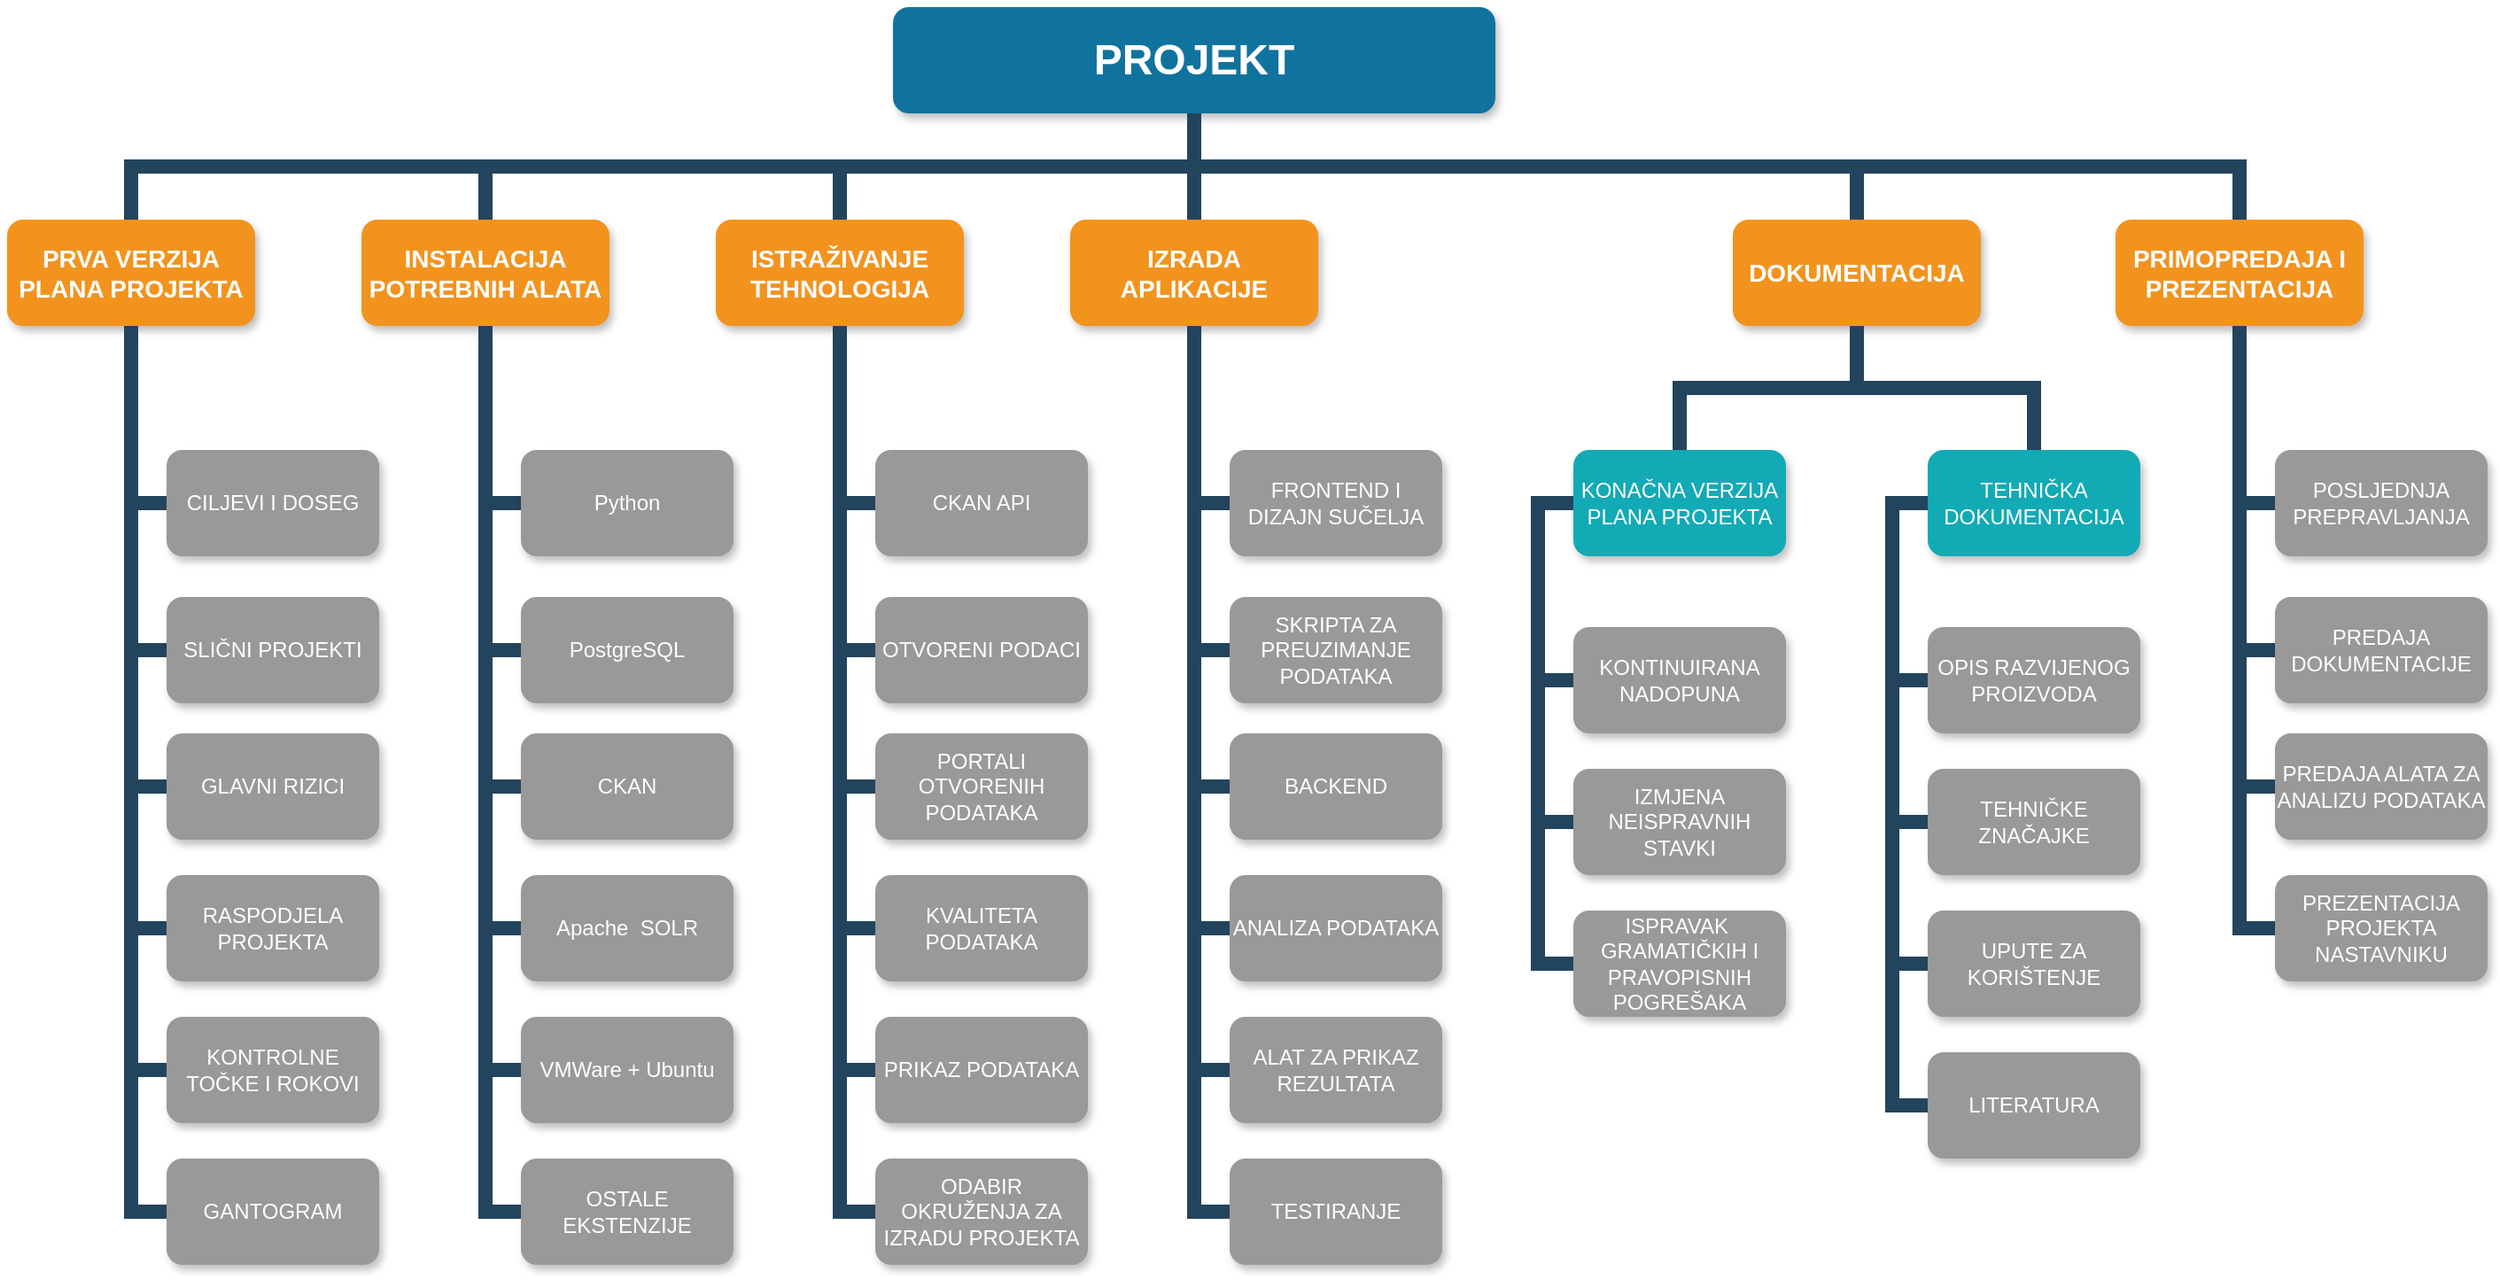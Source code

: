 <mxfile version="13.9.1" type="device"><diagram name="Page-1" id="64c3da0e-402f-94eb-ee01-a36477274f13"><mxGraphModel dx="1563" dy="702" grid="1" gridSize="10" guides="1" tooltips="1" connect="1" arrows="1" fold="1" page="1" pageScale="1" pageWidth="1169" pageHeight="826" background="#ffffff" math="0" shadow="0"><root><mxCell id="0"/><mxCell id="1" parent="0"/><mxCell id="2" value="PROJEKT" style="whiteSpace=wrap;rounded=1;shadow=1;fillColor=#10739E;strokeColor=none;fontColor=#FFFFFF;fontStyle=1;fontSize=24" parent="1" vertex="1"><mxGeometry x="590" y="40" width="340" height="60" as="geometry"/></mxCell><mxCell id="3" value="PRVA VERZIJA PLANA PROJEKTA" style="whiteSpace=wrap;rounded=1;fillColor=#F2931E;strokeColor=none;shadow=1;fontColor=#FFFFFF;fontStyle=1;fontSize=14" parent="1" vertex="1"><mxGeometry x="90" y="160.0" width="140" height="60" as="geometry"/></mxCell><mxCell id="4" value="INSTALACIJA POTREBNIH ALATA" style="whiteSpace=wrap;rounded=1;fillColor=#F2931E;strokeColor=none;shadow=1;fontColor=#FFFFFF;fontStyle=1;fontSize=14" parent="1" vertex="1"><mxGeometry x="290" y="160.0" width="140" height="60" as="geometry"/></mxCell><mxCell id="5" value="PRIMOPREDAJA I PREZENTACIJA" style="whiteSpace=wrap;rounded=1;fillColor=#F2931E;strokeColor=none;shadow=1;fontColor=#FFFFFF;fontStyle=1;fontSize=14" parent="1" vertex="1"><mxGeometry x="1280" y="160.0" width="140" height="60" as="geometry"/></mxCell><mxCell id="6" value="ISTRAŽIVANJE TEHNOLOGIJA" style="whiteSpace=wrap;rounded=1;fillColor=#F2931E;strokeColor=none;shadow=1;fontColor=#FFFFFF;fontStyle=1;fontSize=14" parent="1" vertex="1"><mxGeometry x="490" y="160.0" width="140" height="60" as="geometry"/></mxCell><mxCell id="7" value="IZRADA APLIKACIJE" style="whiteSpace=wrap;rounded=1;fillColor=#F2931E;strokeColor=none;shadow=1;fontColor=#FFFFFF;fontStyle=1;fontSize=14" parent="1" vertex="1"><mxGeometry x="690" y="160.0" width="140" height="60" as="geometry"/></mxCell><mxCell id="8" value="DOKUMENTACIJA" style="whiteSpace=wrap;rounded=1;fillColor=#F2931E;strokeColor=none;shadow=1;fontColor=#FFFFFF;fontStyle=1;fontSize=14" parent="1" vertex="1"><mxGeometry x="1064" y="160.0" width="140" height="60" as="geometry"/></mxCell><mxCell id="23" value="CILJEVI I DOSEG" style="whiteSpace=wrap;rounded=1;fillColor=#999999;strokeColor=none;shadow=1;fontColor=#FFFFFF;fontStyle=0" parent="1" vertex="1"><mxGeometry x="180" y="290.0" width="120" height="60" as="geometry"/></mxCell><mxCell id="24" value="GLAVNI RIZICI" style="whiteSpace=wrap;rounded=1;fillColor=#999999;strokeColor=none;shadow=1;fontColor=#FFFFFF;fontStyle=0" parent="1" vertex="1"><mxGeometry x="180.0" y="450.0" width="120" height="60" as="geometry"/></mxCell><mxCell id="25" value="RASPODJELA PROJEKTA" style="whiteSpace=wrap;rounded=1;fillColor=#999999;strokeColor=none;shadow=1;fontColor=#FFFFFF;fontStyle=0" parent="1" vertex="1"><mxGeometry x="180" y="530.0" width="120" height="60" as="geometry"/></mxCell><mxCell id="26" value="KONTROLNE TOČKE I ROKOVI" style="whiteSpace=wrap;rounded=1;fillColor=#999999;strokeColor=none;shadow=1;fontColor=#FFFFFF;fontStyle=0" parent="1" vertex="1"><mxGeometry x="180.0" y="610.0" width="120" height="60" as="geometry"/></mxCell><mxCell id="27" value="GANTOGRAM" style="whiteSpace=wrap;rounded=1;fillColor=#999999;strokeColor=none;shadow=1;fontColor=#FFFFFF;fontStyle=0" parent="1" vertex="1"><mxGeometry x="180.0" y="690.0" width="120" height="60" as="geometry"/></mxCell><mxCell id="50" value="PostgreSQL" style="whiteSpace=wrap;rounded=1;fillColor=#999999;strokeColor=none;shadow=1;fontColor=#FFFFFF;fontStyle=0" parent="1" vertex="1"><mxGeometry x="380.0" y="373.0" width="120" height="60" as="geometry"/></mxCell><mxCell id="51" value="CKAN" style="whiteSpace=wrap;rounded=1;fillColor=#999999;strokeColor=none;shadow=1;fontColor=#FFFFFF;fontStyle=0" parent="1" vertex="1"><mxGeometry x="380.0" y="450.0" width="120" height="60" as="geometry"/></mxCell><mxCell id="52" value="Apache  SOLR" style="whiteSpace=wrap;rounded=1;fillColor=#999999;strokeColor=none;shadow=1;fontColor=#FFFFFF;fontStyle=0" parent="1" vertex="1"><mxGeometry x="380.0" y="530.0" width="120" height="60" as="geometry"/></mxCell><mxCell id="53" value="VMWare + Ubuntu" style="whiteSpace=wrap;rounded=1;fillColor=#999999;strokeColor=none;shadow=1;fontColor=#FFFFFF;fontStyle=0" parent="1" vertex="1"><mxGeometry x="380.0" y="610.0" width="120" height="60" as="geometry"/></mxCell><mxCell id="54" value="OSTALE EKSTENZIJE" style="whiteSpace=wrap;rounded=1;fillColor=#999999;strokeColor=none;shadow=1;fontColor=#FFFFFF;fontStyle=0" parent="1" vertex="1"><mxGeometry x="380.0" y="690.0" width="120" height="60" as="geometry"/></mxCell><mxCell id="105" value="" style="edgeStyle=elbowEdgeStyle;elbow=horizontal;rounded=0;fontColor=#000000;endArrow=none;endFill=0;strokeWidth=8;strokeColor=#23445D;" parent="1" target="23" edge="1"><mxGeometry width="100" height="100" relative="1" as="geometry"><mxPoint x="180" y="320" as="sourcePoint"/><mxPoint x="220" y="370" as="targetPoint"/><Array as="points"><mxPoint x="160" y="370"/></Array></mxGeometry></mxCell><mxCell id="106" value="" style="edgeStyle=elbowEdgeStyle;elbow=horizontal;rounded=0;fontColor=#000000;endArrow=none;endFill=0;strokeWidth=8;strokeColor=#23445D;" parent="1" target="24" edge="1"><mxGeometry width="100" height="100" relative="1" as="geometry"><mxPoint x="180" y="320" as="sourcePoint"/><mxPoint x="190" y="430" as="targetPoint"/><Array as="points"><mxPoint x="160" y="390"/></Array></mxGeometry></mxCell><mxCell id="107" value="" style="edgeStyle=elbowEdgeStyle;elbow=horizontal;rounded=0;fontColor=#000000;endArrow=none;endFill=0;strokeWidth=8;strokeColor=#23445D;" parent="1" target="27" edge="1"><mxGeometry width="100" height="100" relative="1" as="geometry"><mxPoint x="180" y="320" as="sourcePoint"/><mxPoint x="190" y="430" as="targetPoint"/><Array as="points"><mxPoint x="160" y="530"/></Array></mxGeometry></mxCell><mxCell id="109" value="" style="edgeStyle=elbowEdgeStyle;elbow=horizontal;rounded=0;fontColor=#000000;endArrow=none;endFill=0;strokeWidth=8;strokeColor=#23445D;exitX=0;exitY=0.5;exitDx=0;exitDy=0;" parent="1" source="66YiH5YlBGck5FMbQTw8-235" target="26" edge="1"><mxGeometry width="100" height="100" relative="1" as="geometry"><mxPoint x="180" y="410" as="sourcePoint"/><mxPoint x="210" y="450" as="targetPoint"/><Array as="points"><mxPoint x="160" y="400"/></Array></mxGeometry></mxCell><mxCell id="110" value="" style="edgeStyle=elbowEdgeStyle;elbow=horizontal;rounded=0;fontColor=#000000;endArrow=none;endFill=0;strokeWidth=8;strokeColor=#23445D;" parent="1" source="3" target="25" edge="1"><mxGeometry width="100" height="100" relative="1" as="geometry"><mxPoint x="180" y="320" as="sourcePoint"/><mxPoint x="220" y="460" as="targetPoint"/><Array as="points"><mxPoint x="160" y="420"/></Array></mxGeometry></mxCell><mxCell id="123" value="" style="edgeStyle=elbowEdgeStyle;elbow=horizontal;rounded=0;fontColor=#000000;endArrow=none;endFill=0;strokeWidth=8;strokeColor=#23445D;" parent="1" target="50" edge="1"><mxGeometry width="100" height="100" relative="1" as="geometry"><mxPoint x="380" y="320" as="sourcePoint"/><mxPoint x="360.0" y="420" as="targetPoint"/><Array as="points"><mxPoint x="360" y="370"/></Array></mxGeometry></mxCell><mxCell id="124" value="" style="edgeStyle=elbowEdgeStyle;elbow=horizontal;rounded=0;fontColor=#000000;endArrow=none;endFill=0;strokeWidth=8;strokeColor=#23445D;" parent="1" target="51" edge="1"><mxGeometry width="100" height="100" relative="1" as="geometry"><mxPoint x="380" y="320" as="sourcePoint"/><mxPoint x="360.0" y="500" as="targetPoint"/><Array as="points"><mxPoint x="360" y="410"/></Array></mxGeometry></mxCell><mxCell id="125" value="" style="edgeStyle=elbowEdgeStyle;elbow=horizontal;rounded=0;fontColor=#000000;endArrow=none;endFill=0;strokeWidth=8;strokeColor=#23445D;" parent="1" target="54" edge="1"><mxGeometry width="100" height="100" relative="1" as="geometry"><mxPoint x="380" y="320" as="sourcePoint"/><mxPoint x="360" y="740" as="targetPoint"/><Array as="points"><mxPoint x="360" y="530"/></Array></mxGeometry></mxCell><mxCell id="126" value="" style="edgeStyle=elbowEdgeStyle;elbow=horizontal;rounded=0;fontColor=#000000;endArrow=none;endFill=0;strokeWidth=8;strokeColor=#23445D;exitX=0;exitY=0.5;exitDx=0;exitDy=0;" parent="1" source="66YiH5YlBGck5FMbQTw8-236" target="53" edge="1"><mxGeometry width="100" height="100" relative="1" as="geometry"><mxPoint x="380" y="320" as="sourcePoint"/><mxPoint x="360" y="660" as="targetPoint"/><Array as="points"><mxPoint x="360" y="490"/></Array></mxGeometry></mxCell><mxCell id="127" value="" style="edgeStyle=elbowEdgeStyle;elbow=horizontal;rounded=0;fontColor=#000000;endArrow=none;endFill=0;strokeWidth=8;strokeColor=#23445D;exitX=0.5;exitY=1;exitDx=0;exitDy=0;" parent="1" source="4" target="52" edge="1"><mxGeometry width="100" height="100" relative="1" as="geometry"><mxPoint x="380" y="320" as="sourcePoint"/><mxPoint x="360.0" y="580" as="targetPoint"/><Array as="points"><mxPoint x="360" y="460"/></Array></mxGeometry></mxCell><mxCell id="140" value="OTVORENI PODACI" style="whiteSpace=wrap;rounded=1;fillColor=#999999;strokeColor=none;shadow=1;fontColor=#FFFFFF;fontStyle=0" parent="1" vertex="1"><mxGeometry x="580.0" y="373.0" width="120" height="60" as="geometry"/></mxCell><mxCell id="141" value="PORTALI OTVORENIH PODATAKA" style="whiteSpace=wrap;rounded=1;fillColor=#999999;strokeColor=none;shadow=1;fontColor=#FFFFFF;fontStyle=0" parent="1" vertex="1"><mxGeometry x="580.0" y="450.0" width="120" height="60" as="geometry"/></mxCell><mxCell id="142" value="KVALITETA PODATAKA" style="whiteSpace=wrap;rounded=1;fillColor=#999999;strokeColor=none;shadow=1;fontColor=#FFFFFF;fontStyle=0" parent="1" vertex="1"><mxGeometry x="580.0" y="530.0" width="120" height="60" as="geometry"/></mxCell><mxCell id="143" value="PRIKAZ PODATAKA" style="whiteSpace=wrap;rounded=1;fillColor=#999999;strokeColor=none;shadow=1;fontColor=#FFFFFF;fontStyle=0" parent="1" vertex="1"><mxGeometry x="580.0" y="610.0" width="120" height="60" as="geometry"/></mxCell><mxCell id="144" value="ODABIR OKRUŽENJA ZA IZRADU PROJEKTA" style="whiteSpace=wrap;rounded=1;fillColor=#999999;strokeColor=none;shadow=1;fontColor=#FFFFFF;fontStyle=0" parent="1" vertex="1"><mxGeometry x="580.0" y="690.0" width="120" height="60" as="geometry"/></mxCell><mxCell id="151" value="" style="edgeStyle=elbowEdgeStyle;elbow=horizontal;rounded=0;fontColor=#000000;endArrow=none;endFill=0;strokeWidth=8;strokeColor=#23445D;entryX=0;entryY=0.5;entryDx=0;entryDy=0;exitX=0.5;exitY=1;exitDx=0;exitDy=0;" parent="1" source="6" target="144" edge="1"><mxGeometry width="100" height="100" relative="1" as="geometry"><mxPoint x="580" y="320" as="sourcePoint"/><mxPoint x="560.0" y="500" as="targetPoint"/><Array as="points"><mxPoint x="560" y="410"/><mxPoint x="560" y="210"/><mxPoint x="560" y="410"/></Array></mxGeometry></mxCell><mxCell id="162" value="SKRIPTA ZA PREUZIMANJE PODATAKA" style="whiteSpace=wrap;rounded=1;fillColor=#999999;strokeColor=none;shadow=1;fontColor=#FFFFFF;fontStyle=0" parent="1" vertex="1"><mxGeometry x="780.0" y="373.0" width="120" height="60" as="geometry"/></mxCell><mxCell id="163" value="BACKEND" style="whiteSpace=wrap;rounded=1;fillColor=#999999;strokeColor=none;shadow=1;fontColor=#FFFFFF;fontStyle=0" parent="1" vertex="1"><mxGeometry x="780.0" y="450.0" width="120" height="60" as="geometry"/></mxCell><mxCell id="164" value="ANALIZA PODATAKA" style="whiteSpace=wrap;rounded=1;fillColor=#999999;strokeColor=none;shadow=1;fontColor=#FFFFFF;fontStyle=0" parent="1" vertex="1"><mxGeometry x="780.0" y="530.0" width="120" height="60" as="geometry"/></mxCell><mxCell id="165" value="ALAT ZA PRIKAZ REZULTATA" style="whiteSpace=wrap;rounded=1;fillColor=#999999;strokeColor=none;shadow=1;fontColor=#FFFFFF;fontStyle=0" parent="1" vertex="1"><mxGeometry x="780.0" y="610.0" width="120" height="60" as="geometry"/></mxCell><mxCell id="166" value="TESTIRANJE" style="whiteSpace=wrap;rounded=1;fillColor=#999999;strokeColor=none;shadow=1;fontColor=#FFFFFF;fontStyle=0" parent="1" vertex="1"><mxGeometry x="780.0" y="690.0" width="120" height="60" as="geometry"/></mxCell><mxCell id="173" value="" style="edgeStyle=elbowEdgeStyle;elbow=horizontal;rounded=0;fontColor=#000000;endArrow=none;endFill=0;strokeWidth=8;strokeColor=#23445D;" parent="1" target="163" edge="1"><mxGeometry width="100" height="100" relative="1" as="geometry"><mxPoint x="760" y="310" as="sourcePoint"/><mxPoint x="760.0" y="490.0" as="targetPoint"/><Array as="points"><mxPoint x="760" y="400.0"/></Array></mxGeometry></mxCell><mxCell id="174" value="" style="edgeStyle=elbowEdgeStyle;elbow=horizontal;rounded=0;fontColor=#000000;endArrow=none;endFill=0;strokeWidth=8;strokeColor=#23445D;" parent="1" target="166" edge="1"><mxGeometry width="100" height="100" relative="1" as="geometry"><mxPoint x="760" y="310" as="sourcePoint"/><mxPoint x="760" y="730.0" as="targetPoint"/><Array as="points"><mxPoint x="760" y="520.0"/></Array></mxGeometry></mxCell><mxCell id="175" value="" style="edgeStyle=elbowEdgeStyle;elbow=horizontal;rounded=0;fontColor=#000000;endArrow=none;endFill=0;strokeWidth=8;strokeColor=#23445D;exitX=0;exitY=0.5;exitDx=0;exitDy=0;" parent="1" source="66YiH5YlBGck5FMbQTw8-245" target="165" edge="1"><mxGeometry width="100" height="100" relative="1" as="geometry"><mxPoint x="730" y="310" as="sourcePoint"/><mxPoint x="760" y="650.0" as="targetPoint"/><Array as="points"><mxPoint x="760" y="480.0"/></Array></mxGeometry></mxCell><mxCell id="176" value="" style="edgeStyle=elbowEdgeStyle;elbow=horizontal;rounded=0;fontColor=#000000;endArrow=none;endFill=0;strokeWidth=8;strokeColor=#23445D;exitX=0.5;exitY=1;exitDx=0;exitDy=0;" parent="1" source="7" target="164" edge="1"><mxGeometry width="100" height="100" relative="1" as="geometry"><mxPoint x="780" y="310.0" as="sourcePoint"/><mxPoint x="760.0" y="570.0" as="targetPoint"/><Array as="points"><mxPoint x="760" y="450.0"/></Array></mxGeometry></mxCell><mxCell id="177" value="KONAČNA VERZIJA PLANA PROJEKTA" style="whiteSpace=wrap;rounded=1;fillColor=#12AAB5;strokeColor=none;shadow=1;fontColor=#FFFFFF;" parent="1" vertex="1"><mxGeometry x="974.0" y="290.0" width="120" height="60" as="geometry"/></mxCell><mxCell id="178" value="TEHNIČKA DOKUMENTACIJA" style="whiteSpace=wrap;rounded=1;fillColor=#12AAB5;strokeColor=none;shadow=1;fontColor=#FFFFFF;" parent="1" vertex="1"><mxGeometry x="1174.0" y="290.0" width="120" height="60" as="geometry"/></mxCell><mxCell id="179" value="KONTINUIRANA NADOPUNA" style="whiteSpace=wrap;rounded=1;fillColor=#999999;strokeColor=none;shadow=1;fontColor=#FFFFFF;fontStyle=0" parent="1" vertex="1"><mxGeometry x="974.0" y="390.0" width="120" height="60" as="geometry"/></mxCell><mxCell id="180" value="IZMJENA NEISPRAVNIH STAVKI" style="whiteSpace=wrap;rounded=1;fillColor=#999999;strokeColor=none;shadow=1;fontColor=#FFFFFF;fontStyle=0" parent="1" vertex="1"><mxGeometry x="974" y="470.0" width="120" height="60" as="geometry"/></mxCell><mxCell id="181" value="ISPRAVAK  GRAMATIČKIH I PRAVOPISNIH POGREŠAKA" style="whiteSpace=wrap;rounded=1;fillColor=#999999;strokeColor=none;shadow=1;fontColor=#FFFFFF;fontStyle=0" parent="1" vertex="1"><mxGeometry x="974.0" y="550.0" width="120" height="60" as="geometry"/></mxCell><mxCell id="184" value="OPIS RAZVIJENOG PROIZVODA" style="whiteSpace=wrap;rounded=1;fillColor=#999999;strokeColor=none;shadow=1;fontColor=#FFFFFF;fontStyle=0" parent="1" vertex="1"><mxGeometry x="1174.0" y="390.0" width="120" height="60" as="geometry"/></mxCell><mxCell id="185" value="TEHNIČKE ZNAČAJKE" style="whiteSpace=wrap;rounded=1;fillColor=#999999;strokeColor=none;shadow=1;fontColor=#FFFFFF;fontStyle=0" parent="1" vertex="1"><mxGeometry x="1174.0" y="470.0" width="120" height="60" as="geometry"/></mxCell><mxCell id="186" value="UPUTE ZA KORIŠTENJE" style="whiteSpace=wrap;rounded=1;fillColor=#999999;strokeColor=none;shadow=1;fontColor=#FFFFFF;fontStyle=0" parent="1" vertex="1"><mxGeometry x="1174.0" y="550.0" width="120" height="60" as="geometry"/></mxCell><mxCell id="187" value="LITERATURA" style="whiteSpace=wrap;rounded=1;fillColor=#999999;strokeColor=none;shadow=1;fontColor=#FFFFFF;fontStyle=0" parent="1" vertex="1"><mxGeometry x="1174.0" y="630.0" width="120" height="60" as="geometry"/></mxCell><mxCell id="189" value="" style="edgeStyle=elbowEdgeStyle;elbow=horizontal;rounded=0;fontColor=#000000;endArrow=none;endFill=0;strokeWidth=8;strokeColor=#23445D;" parent="1" source="177" target="179" edge="1"><mxGeometry width="100" height="100" relative="1" as="geometry"><mxPoint x="954" y="320.0" as="sourcePoint"/><mxPoint x="964.0" y="420.0" as="targetPoint"/><Array as="points"><mxPoint x="954" y="370.0"/></Array></mxGeometry></mxCell><mxCell id="190" value="" style="edgeStyle=elbowEdgeStyle;elbow=horizontal;rounded=0;fontColor=#000000;endArrow=none;endFill=0;strokeWidth=8;strokeColor=#23445D;" parent="1" source="177" target="180" edge="1"><mxGeometry width="100" height="100" relative="1" as="geometry"><mxPoint x="964" y="320.0" as="sourcePoint"/><mxPoint x="964.0" y="500.0" as="targetPoint"/><Array as="points"><mxPoint x="954" y="410.0"/></Array></mxGeometry></mxCell><mxCell id="191" value="" style="edgeStyle=elbowEdgeStyle;elbow=horizontal;rounded=0;fontColor=#000000;endArrow=none;endFill=0;strokeWidth=8;strokeColor=#23445D;" parent="1" source="177" edge="1"><mxGeometry width="100" height="100" relative="1" as="geometry"><mxPoint x="964" y="320.0" as="sourcePoint"/><mxPoint x="954" y="580" as="targetPoint"/><Array as="points"><mxPoint x="954" y="540.0"/></Array></mxGeometry></mxCell><mxCell id="192" value="" style="edgeStyle=elbowEdgeStyle;elbow=horizontal;rounded=0;fontColor=#000000;endArrow=none;endFill=0;strokeWidth=8;strokeColor=#23445D;entryX=0;entryY=0.5;entryDx=0;entryDy=0;" parent="1" source="177" target="181" edge="1"><mxGeometry width="100" height="100" relative="1" as="geometry"><mxPoint x="964" y="320.0" as="sourcePoint"/><mxPoint x="974" y="660" as="targetPoint"/><Array as="points"><mxPoint x="954" y="490.0"/></Array></mxGeometry></mxCell><mxCell id="194" value="" style="edgeStyle=elbowEdgeStyle;elbow=horizontal;rounded=0;fontColor=#000000;endArrow=none;endFill=0;strokeWidth=8;strokeColor=#23445D;" parent="1" source="178" target="184" edge="1"><mxGeometry width="100" height="100" relative="1" as="geometry"><mxPoint x="1144" y="320.0" as="sourcePoint"/><mxPoint x="1154.0" y="420.0" as="targetPoint"/><Array as="points"><mxPoint x="1154" y="370.0"/></Array></mxGeometry></mxCell><mxCell id="195" value="" style="edgeStyle=elbowEdgeStyle;elbow=horizontal;rounded=0;fontColor=#000000;endArrow=none;endFill=0;strokeWidth=8;strokeColor=#23445D;" parent="1" source="178" target="185" edge="1"><mxGeometry width="100" height="100" relative="1" as="geometry"><mxPoint x="1154" y="320.0" as="sourcePoint"/><mxPoint x="1154.0" y="500.0" as="targetPoint"/><Array as="points"><mxPoint x="1154" y="410.0"/></Array></mxGeometry></mxCell><mxCell id="196" value="" style="edgeStyle=elbowEdgeStyle;elbow=horizontal;rounded=0;fontColor=#000000;endArrow=none;endFill=0;strokeWidth=8;strokeColor=#23445D;" parent="1" source="178" edge="1"><mxGeometry width="100" height="100" relative="1" as="geometry"><mxPoint x="1154" y="320.0" as="sourcePoint"/><mxPoint x="1154" y="660" as="targetPoint"/><Array as="points"><mxPoint x="1154" y="530.0"/></Array></mxGeometry></mxCell><mxCell id="197" value="" style="edgeStyle=elbowEdgeStyle;elbow=horizontal;rounded=0;fontColor=#000000;endArrow=none;endFill=0;strokeWidth=8;strokeColor=#23445D;" parent="1" source="178" target="187" edge="1"><mxGeometry width="100" height="100" relative="1" as="geometry"><mxPoint x="1154" y="320.0" as="sourcePoint"/><mxPoint x="1154" y="660.0" as="targetPoint"/><Array as="points"><mxPoint x="1154" y="490.0"/></Array></mxGeometry></mxCell><mxCell id="198" value="" style="edgeStyle=elbowEdgeStyle;elbow=horizontal;rounded=0;fontColor=#000000;endArrow=none;endFill=0;strokeWidth=8;strokeColor=#23445D;" parent="1" source="178" target="186" edge="1"><mxGeometry width="100" height="100" relative="1" as="geometry"><mxPoint x="1154" y="320.0" as="sourcePoint"/><mxPoint x="1154.0" y="580.0" as="targetPoint"/><Array as="points"><mxPoint x="1154" y="460.0"/></Array></mxGeometry></mxCell><mxCell id="225" value="" style="edgeStyle=elbowEdgeStyle;elbow=vertical;rounded=0;fontColor=#000000;endArrow=none;endFill=0;strokeWidth=8;strokeColor=#23445D;" parent="1" source="8" target="177" edge="1"><mxGeometry width="100" height="100" relative="1" as="geometry"><mxPoint x="974" y="280" as="sourcePoint"/><mxPoint x="1074" y="180" as="targetPoint"/></mxGeometry></mxCell><mxCell id="226" value="" style="edgeStyle=elbowEdgeStyle;elbow=vertical;rounded=0;fontColor=#000000;endArrow=none;endFill=0;strokeWidth=8;strokeColor=#23445D;" parent="1" source="8" target="178" edge="1"><mxGeometry width="100" height="100" relative="1" as="geometry"><mxPoint x="1204" y="280" as="sourcePoint"/><mxPoint x="1304" y="180" as="targetPoint"/></mxGeometry></mxCell><mxCell id="229" value="" style="edgeStyle=elbowEdgeStyle;elbow=vertical;rounded=0;fontColor=#000000;endArrow=none;endFill=0;strokeWidth=8;strokeColor=#23445D;" parent="1" source="2" target="3" edge="1"><mxGeometry width="100" height="100" relative="1" as="geometry"><mxPoint x="80" y="130" as="sourcePoint"/><mxPoint x="180" y="30" as="targetPoint"/></mxGeometry></mxCell><mxCell id="230" value="" style="edgeStyle=elbowEdgeStyle;elbow=vertical;rounded=0;fontColor=#000000;endArrow=none;endFill=0;strokeWidth=8;strokeColor=#23445D;" parent="1" source="2" target="4" edge="1"><mxGeometry width="100" height="100" relative="1" as="geometry"><mxPoint x="90" y="140" as="sourcePoint"/><mxPoint x="190" y="40" as="targetPoint"/></mxGeometry></mxCell><mxCell id="231" value="" style="edgeStyle=elbowEdgeStyle;elbow=vertical;rounded=0;fontColor=#000000;endArrow=none;endFill=0;strokeWidth=8;strokeColor=#23445D;" parent="1" source="2" target="6" edge="1"><mxGeometry width="100" height="100" relative="1" as="geometry"><mxPoint x="100" y="150" as="sourcePoint"/><mxPoint x="200" y="50" as="targetPoint"/></mxGeometry></mxCell><mxCell id="232" value="" style="edgeStyle=elbowEdgeStyle;elbow=vertical;rounded=0;fontColor=#000000;endArrow=none;endFill=0;strokeWidth=8;strokeColor=#23445D;" parent="1" source="2" target="7" edge="1"><mxGeometry width="100" height="100" relative="1" as="geometry"><mxPoint x="110" y="160" as="sourcePoint"/><mxPoint x="210" y="60" as="targetPoint"/></mxGeometry></mxCell><mxCell id="233" value="" style="edgeStyle=elbowEdgeStyle;elbow=vertical;rounded=0;fontColor=#000000;endArrow=none;endFill=0;strokeWidth=8;strokeColor=#23445D;" parent="1" source="2" target="8" edge="1"><mxGeometry width="100" height="100" relative="1" as="geometry"><mxPoint x="120" y="170" as="sourcePoint"/><mxPoint x="220" y="70" as="targetPoint"/></mxGeometry></mxCell><mxCell id="234" value="" style="edgeStyle=elbowEdgeStyle;elbow=vertical;rounded=0;fontColor=#000000;endArrow=none;endFill=0;strokeWidth=8;strokeColor=#23445D;" parent="1" source="2" target="5" edge="1"><mxGeometry width="100" height="100" relative="1" as="geometry"><mxPoint x="130" y="180" as="sourcePoint"/><mxPoint x="230" y="80" as="targetPoint"/></mxGeometry></mxCell><mxCell id="66YiH5YlBGck5FMbQTw8-235" value="SLIČNI PROJEKTI" style="whiteSpace=wrap;rounded=1;fillColor=#999999;strokeColor=none;shadow=1;fontColor=#FFFFFF;fontStyle=0" parent="1" vertex="1"><mxGeometry x="180" y="373" width="120" height="60" as="geometry"/></mxCell><mxCell id="66YiH5YlBGck5FMbQTw8-236" value="Python" style="whiteSpace=wrap;rounded=1;fillColor=#999999;strokeColor=none;shadow=1;fontColor=#FFFFFF;fontStyle=0" parent="1" vertex="1"><mxGeometry x="380" y="290" width="120" height="60" as="geometry"/></mxCell><mxCell id="66YiH5YlBGck5FMbQTw8-237" value="CKAN API" style="whiteSpace=wrap;rounded=1;fillColor=#999999;strokeColor=none;shadow=1;fontColor=#FFFFFF;fontStyle=0" parent="1" vertex="1"><mxGeometry x="580" y="290" width="120" height="60" as="geometry"/></mxCell><mxCell id="66YiH5YlBGck5FMbQTw8-238" value="" style="edgeStyle=elbowEdgeStyle;elbow=horizontal;rounded=0;fontColor=#000000;endArrow=none;endFill=0;strokeWidth=8;strokeColor=#23445D;entryX=0;entryY=0.5;entryDx=0;entryDy=0;" parent="1" target="66YiH5YlBGck5FMbQTw8-237" edge="1"><mxGeometry width="100" height="100" relative="1" as="geometry"><mxPoint x="560" y="320" as="sourcePoint"/><mxPoint x="480" y="740.0" as="targetPoint"/><Array as="points"><mxPoint x="570" y="320"/><mxPoint x="460" y="410.0"/></Array></mxGeometry></mxCell><mxCell id="66YiH5YlBGck5FMbQTw8-240" value="" style="edgeStyle=elbowEdgeStyle;elbow=horizontal;rounded=0;fontColor=#000000;endArrow=none;endFill=0;strokeWidth=8;strokeColor=#23445D;entryX=0;entryY=0.5;entryDx=0;entryDy=0;" parent="1" target="141" edge="1"><mxGeometry width="100" height="100" relative="1" as="geometry"><mxPoint x="560" y="480" as="sourcePoint"/><mxPoint x="560" y="480" as="targetPoint"/><Array as="points"/></mxGeometry></mxCell><mxCell id="66YiH5YlBGck5FMbQTw8-241" value="" style="edgeStyle=elbowEdgeStyle;elbow=horizontal;rounded=0;fontColor=#000000;endArrow=none;endFill=0;strokeWidth=8;strokeColor=#23445D;entryX=0;entryY=0.5;entryDx=0;entryDy=0;" parent="1" target="142" edge="1"><mxGeometry width="100" height="100" relative="1" as="geometry"><mxPoint x="560" y="560" as="sourcePoint"/><mxPoint x="550" y="580" as="targetPoint"/><Array as="points"/></mxGeometry></mxCell><mxCell id="66YiH5YlBGck5FMbQTw8-242" value="" style="edgeStyle=elbowEdgeStyle;elbow=horizontal;rounded=0;fontColor=#000000;endArrow=none;endFill=0;strokeWidth=8;strokeColor=#23445D;entryX=0;entryY=0.5;entryDx=0;entryDy=0;" parent="1" target="143" edge="1"><mxGeometry width="100" height="100" relative="1" as="geometry"><mxPoint x="560" y="640" as="sourcePoint"/><mxPoint x="540" y="670" as="targetPoint"/><Array as="points"/></mxGeometry></mxCell><mxCell id="66YiH5YlBGck5FMbQTw8-243" value="" style="edgeStyle=elbowEdgeStyle;elbow=horizontal;rounded=0;fontColor=#000000;endArrow=none;endFill=0;strokeWidth=8;strokeColor=#23445D;exitX=0;exitY=0.5;exitDx=0;exitDy=0;" parent="1" source="140" edge="1"><mxGeometry width="100" height="100" relative="1" as="geometry"><mxPoint x="570" y="410" as="sourcePoint"/><mxPoint x="560" y="403" as="targetPoint"/><Array as="points"><mxPoint x="570" y="400"/><mxPoint x="430" y="500.0"/></Array></mxGeometry></mxCell><mxCell id="66YiH5YlBGck5FMbQTw8-245" value="FRONTEND I DIZAJN SUČELJA" style="whiteSpace=wrap;rounded=1;fillColor=#999999;strokeColor=none;shadow=1;fontColor=#FFFFFF;fontStyle=0" parent="1" vertex="1"><mxGeometry x="780" y="290" width="120" height="60" as="geometry"/></mxCell><mxCell id="66YiH5YlBGck5FMbQTw8-246" value="" style="edgeStyle=elbowEdgeStyle;elbow=horizontal;rounded=0;fontColor=#000000;endArrow=none;endFill=0;strokeWidth=8;strokeColor=#23445D;" parent="1" edge="1"><mxGeometry width="100" height="100" relative="1" as="geometry"><mxPoint x="760" y="403" as="sourcePoint"/><mxPoint x="780" y="403" as="targetPoint"/><Array as="points"><mxPoint x="770" y="400"/><mxPoint x="670" y="500.0"/></Array></mxGeometry></mxCell><mxCell id="66YiH5YlBGck5FMbQTw8-247" value="POSLJEDNJA PREPRAVLJANJA" style="whiteSpace=wrap;rounded=1;fillColor=#999999;strokeColor=none;shadow=1;fontColor=#FFFFFF;fontStyle=0" parent="1" vertex="1"><mxGeometry x="1370" y="290.0" width="120" height="60" as="geometry"/></mxCell><mxCell id="66YiH5YlBGck5FMbQTw8-248" value="PREDAJA ALATA ZA ANALIZU PODATAKA" style="whiteSpace=wrap;rounded=1;fillColor=#999999;strokeColor=none;shadow=1;fontColor=#FFFFFF;fontStyle=0" parent="1" vertex="1"><mxGeometry x="1370" y="450.0" width="120" height="60" as="geometry"/></mxCell><mxCell id="66YiH5YlBGck5FMbQTw8-250" value="PREZENTACIJA PROJEKTA NASTAVNIKU" style="whiteSpace=wrap;rounded=1;fillColor=#999999;strokeColor=none;shadow=1;fontColor=#FFFFFF;fontStyle=0" parent="1" vertex="1"><mxGeometry x="1370.0" y="530.0" width="120" height="60" as="geometry"/></mxCell><mxCell id="66YiH5YlBGck5FMbQTw8-252" value="" style="edgeStyle=elbowEdgeStyle;elbow=horizontal;rounded=0;fontColor=#000000;endArrow=none;endFill=0;strokeWidth=8;strokeColor=#23445D;" parent="1" target="66YiH5YlBGck5FMbQTw8-247" edge="1"><mxGeometry width="100" height="100" relative="1" as="geometry"><mxPoint x="1370" y="320" as="sourcePoint"/><mxPoint x="1410" y="370" as="targetPoint"/><Array as="points"><mxPoint x="1350" y="370"/></Array></mxGeometry></mxCell><mxCell id="66YiH5YlBGck5FMbQTw8-253" value="" style="edgeStyle=elbowEdgeStyle;elbow=horizontal;rounded=0;fontColor=#000000;endArrow=none;endFill=0;strokeWidth=8;strokeColor=#23445D;exitX=0.5;exitY=1;exitDx=0;exitDy=0;" parent="1" source="5" target="66YiH5YlBGck5FMbQTw8-248" edge="1"><mxGeometry width="100" height="100" relative="1" as="geometry"><mxPoint x="1370" y="320" as="sourcePoint"/><mxPoint x="1380" y="430" as="targetPoint"/><Array as="points"><mxPoint x="1350" y="390"/></Array></mxGeometry></mxCell><mxCell id="66YiH5YlBGck5FMbQTw8-255" value="" style="edgeStyle=elbowEdgeStyle;elbow=horizontal;rounded=0;fontColor=#000000;endArrow=none;endFill=0;strokeWidth=8;strokeColor=#23445D;exitX=0;exitY=0.5;exitDx=0;exitDy=0;" parent="1" source="66YiH5YlBGck5FMbQTw8-256" target="66YiH5YlBGck5FMbQTw8-250" edge="1"><mxGeometry width="100" height="100" relative="1" as="geometry"><mxPoint x="1370" y="410" as="sourcePoint"/><mxPoint x="1400" y="450" as="targetPoint"/><Array as="points"><mxPoint x="1350" y="400"/></Array></mxGeometry></mxCell><mxCell id="66YiH5YlBGck5FMbQTw8-256" value="PREDAJA DOKUMENTACIJE" style="whiteSpace=wrap;rounded=1;fillColor=#999999;strokeColor=none;shadow=1;fontColor=#FFFFFF;fontStyle=0" parent="1" vertex="1"><mxGeometry x="1370" y="373" width="120" height="60" as="geometry"/></mxCell></root></mxGraphModel></diagram></mxfile>